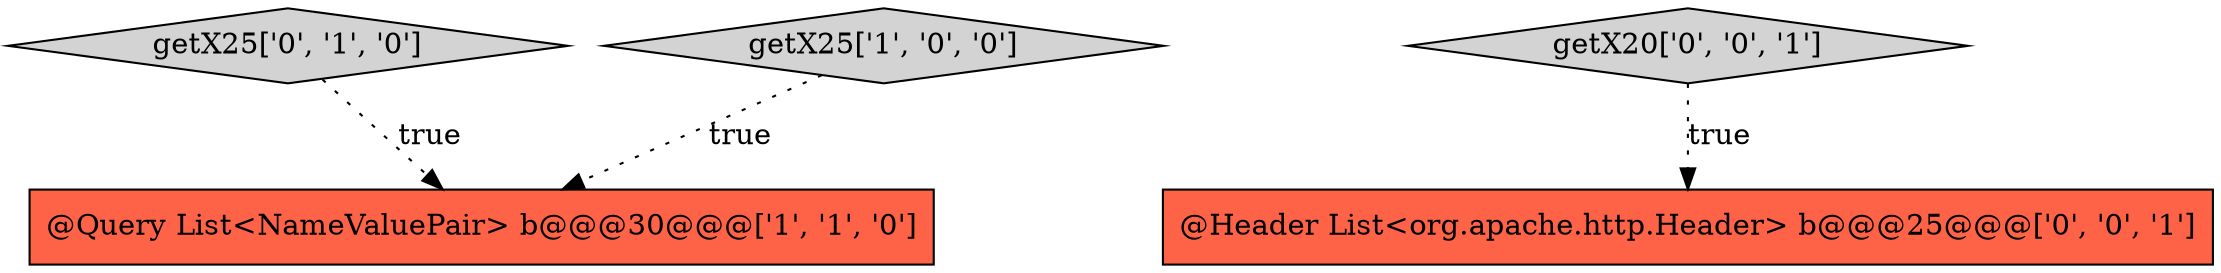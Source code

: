 digraph {
2 [style = filled, label = "getX25['0', '1', '0']", fillcolor = lightgray, shape = diamond image = "AAA0AAABBB2BBB"];
0 [style = filled, label = "@Query List<NameValuePair> b@@@30@@@['1', '1', '0']", fillcolor = tomato, shape = box image = "AAA0AAABBB1BBB"];
3 [style = filled, label = "@Header List<org.apache.http.Header> b@@@25@@@['0', '0', '1']", fillcolor = tomato, shape = box image = "AAA0AAABBB3BBB"];
4 [style = filled, label = "getX20['0', '0', '1']", fillcolor = lightgray, shape = diamond image = "AAA0AAABBB3BBB"];
1 [style = filled, label = "getX25['1', '0', '0']", fillcolor = lightgray, shape = diamond image = "AAA0AAABBB1BBB"];
2->0 [style = dotted, label="true"];
4->3 [style = dotted, label="true"];
1->0 [style = dotted, label="true"];
}
